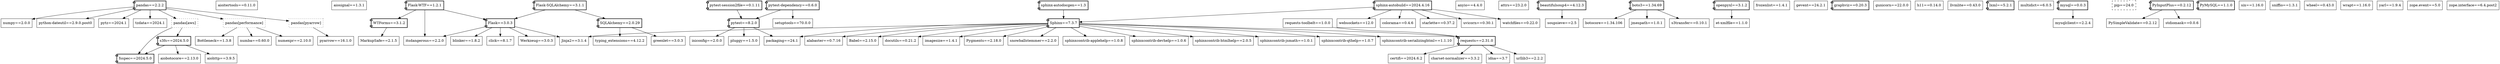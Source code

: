 digraph imported_packages {
    graph [rankdir=TB]

    // All Imported Packages
    aiobotocore [
        label="\N==2.13.0"
        shape="box"
    ]
    aiohttp [
        label="\N==3.9.5"
        shape="box"
    ]
    aioitertools [
        label="\N==0.11.0"
        shape="box"
    ]
    aiosignal [
        label="\N==1.3.1"
        shape="box"
    ]
    alabaster [
        label="\N==0.7.16"
        shape="box"
    ]
    anyio [
        label="\N==4.4.0"
        shape="box"
    ]
    attrs [
        label="\N==23.2.0"
        shape="box"
    ]
    Babel [
        label="\N==2.15.0"
        shape="box"
    ]
    beautifulsoup4 [
        label="\N==4.12.3"
        shape="component"
        style="bold"
    ]
    blinker [
        label="\N==1.8.2"
        shape="box"
    ]
    boto3 [
        label="\N==1.34.69"
        shape="component"
        style="bold"
    ]
    botocore [
        label="\N==1.34.106"
        shape="box"
    ]
    Bottleneck [
        label="\N==1.3.8"
        shape="box"
    ]
    certifi [
        label="\N==2024.6.2"
        shape="box"
    ]
    "charset-normalizer" [
        label="\N==3.3.2"
        shape="box"
    ]
    click [
        label="\N==8.1.7"
        shape="box"
    ]
    colorama [
        label="\N==0.4.6"
        shape="box"
    ]
    docutils [
        label="\N==0.21.2"
        shape="box"
    ]
    "et-xmlfile" [
        label="\N==1.1.0"
        shape="box"
    ]
    Flask [
        label="\N==3.0.3"
        shape="component"
        style="bold"
    ]
    "Flask-SQLAlchemy" [
        label="\N==3.1.1"
        shape="component"
        style="bold"
    ]
    "Flask-WTF" [
        label="\N==1.2.1"
        shape="component"
        style="bold"
    ]
    frozenlist [
        label="\N==1.4.1"
        shape="box"
    ]
    fsspec [
        label="\N==2024.5.0"
        shape="component"
        style="bold"
    ]
    gevent [
        label="\N==24.2.1"
        shape="box"
    ]
    graphviz [
        label="\N==0.20.3"
        shape="component"
        style="bold"
    ]
    greenlet [
        label="\N==3.0.3"
        shape="box"
    ]
    gunicorn [
        label="\N==22.0.0"
        shape="box"
    ]
    h11 [
        label="\N==0.14.0"
        shape="box"
    ]
    idna [
        label="\N==3.7"
        shape="box"
    ]
    imagesize [
        label="\N==1.4.1"
        shape="box"
    ]
    iniconfig [
        label="\N==2.0.0"
        shape="box"
    ]
    itsdangerous [
        label="\N==2.2.0"
        shape="box"
    ]
    Jinja2 [
        label="\N==3.1.4"
        shape="box"
    ]
    jmespath [
        label="\N==1.0.1"
        shape="box"
    ]
    llvmlite [
        label="\N==0.43.0"
        shape="box"
    ]
    lxml [
        label="\N==5.2.1"
        shape="component"
        style="bold"
    ]
    MarkupSafe [
        label="\N==2.1.5"
        shape="box"
    ]
    multidict [
        label="\N==6.0.5"
        shape="box"
    ]
    mysql [
        label="\N==0.0.3"
        shape="component"
        style="bold"
    ]
    mysqlclient [
        label="\N==2.2.4"
        shape="box"
    ]
    numba [
        label="\N==0.60.0"
        shape="box"
    ]
    numexpr [
        label="\N==2.10.0"
        shape="box"
    ]
    numpy [
        label="\N==2.0.0"
        shape="box"
    ]
    openpyxl [
        label="\N==3.1.2"
        shape="component"
        style="bold"
    ]
    packaging [
        label="\N==24.1"
        shape="box"
    ]
    pandas [
        label="\N==2.2.2"
        shape="component"
        style="bold"
    ]
    pip [
        label="\N==24.0"
        shape="folder"
        style="dashed"
    ]
    pluggy [
        label="\N==1.5.0"
        shape="box"
    ]
    pyarrow [
        label="\N==16.1.0"
        shape="box"
    ]
    Pygments [
        label="\N==2.18.0"
        shape="box"
    ]
    PyInputPlus [
        label="\N==0.2.12"
        shape="component"
        style="bold"
    ]
    PyMySQL [
        label="\N==1.1.0"
        shape="component"
        style="bold"
    ]
    PySimpleValidate [
        label="\N==0.2.12"
        shape="box"
    ]
    pytest [
        label="\N==8.2.0"
        shape="component"
        style="bold"
    ]
    "pytest-dependency" [
        label="\N==0.6.0"
        shape="component"
        style="bold"
    ]
    "pytest-session2file" [
        label="\N==0.1.11"
        shape="component"
        style="bold"
    ]
    "python-dateutil" [
        label="\N==2.9.0.post0"
        shape="box"
    ]
    pytz [
        label="\N==2024.1"
        shape="box"
    ]
    requests [
        label="\N==2.31.0"
        shape="component"
        style="bold"
    ]
    "requests-toolbelt" [
        label="\N==1.0.0"
        shape="box"
    ]
    s3fs [
        label="\N==2024.5.0"
        shape="component"
        style="bold"
    ]
    s3transfer [
        label="\N==0.10.1"
        shape="box"
    ]
    setuptools [
        label="\N==70.0.0"
        shape="box"
    ]
    six [
        label="\N==1.16.0"
        shape="box"
    ]
    sniffio [
        label="\N==1.3.1"
        shape="box"
    ]
    snowballstemmer [
        label="\N==2.2.0"
        shape="box"
    ]
    soupsieve [
        label="\N==2.5"
        shape="box"
    ]
    Sphinx [
        label="\N==7.3.7"
        shape="component"
        style="bold"
    ]
    "sphinx-autobuild" [
        label="\N==2024.4.16"
        shape="component"
        style="bold"
    ]
    "sphinx-autodocgen" [
        label="\N==1.3"
        shape="component"
        style="bold"
    ]
    "sphinxcontrib-applehelp" [
        label="\N==1.0.8"
        shape="box"
    ]
    "sphinxcontrib-devhelp" [
        label="\N==1.0.6"
        shape="box"
    ]
    "sphinxcontrib-htmlhelp" [
        label="\N==2.0.5"
        shape="box"
    ]
    "sphinxcontrib-jsmath" [
        label="\N==1.0.1"
        shape="box"
    ]
    "sphinxcontrib-qthelp" [
        label="\N==1.0.7"
        shape="box"
    ]
    "sphinxcontrib-serializinghtml" [
        label="\N==1.1.10"
        shape="box"
    ]
    SQLAlchemy [
        label="\N==2.0.29"
        shape="component"
        style="bold"
    ]
    starlette [
        label="\N==0.37.2"
        shape="box"
    ]
    stdiomask [
        label="\N==0.0.6"
        shape="box"
    ]
    typing_extensions [
        label="\N==4.12.2"
        shape="box"
    ]
    tzdata [
        label="\N==2024.1"
        shape="box"
    ]
    urllib3 [
        label="\N==2.2.2"
        shape="box"
    ]
    uvicorn [
        label="\N==0.30.1"
        shape="box"
    ]
    watchfiles [
        label="\N==0.22.0"
        shape="box"
    ]
    websockets [
        label="\N==12.0"
        shape="box"
    ]
    Werkzeug [
        label="\N==3.0.3"
        shape="box"
    ]
    wheel [
        label="\N==0.43.0"
        shape="box"
    ]
    wrapt [
        label="\N==1.16.0"
        shape="box"
    ]
    WTForms [
        label="\N==3.1.2"
        shape="component"
        style="bold"
    ]
    yarl [
        label="\N==1.9.4"
        shape="box"
    ]
    "zope.event" [
        label="\N==5.0"
        shape="box"
    ]
    "zope.interface" [
        label="\N==6.4.post2"
        shape="box"
    ]

    // Pandas Optional Dependency Markers
    "pandas[aws]" [
        shape="box"
        style="dotted"
    ]
    "pandas[performance]" [
        shape="box"
        style="dotted"
    ]
    "pandas[pyarrow]" [
        shape="box"
        style="dotted"
    ]

    // Package Dependencies
    beautifulsoup4 -> soupsieve
    boto3 -> botocore
    boto3 -> jmespath
    boto3 -> s3transfer
    Flask -> blinker
    Flask -> click
    Flask -> itsdangerous
    Flask -> Jinja2
    Flask -> Werkzeug
    "Flask-SQLAlchemy" -> Flask
    "Flask-SQLAlchemy" -> SQLAlchemy
    "Flask-WTF" -> Flask
    "Flask-WTF" -> itsdangerous
    "Flask-WTF" -> WTForms
    mysql -> mysqlclient
    openpyxl -> "et-xmlfile"
    pandas -> numpy
    pandas -> "python-dateutil"
    pandas -> pytz
    pandas -> tzdata
    pandas -> "pandas[aws]"
        "pandas[aws]" -> fsspec
        "pandas[aws]" -> s3fs
    pandas -> "pandas[performance]"
        "pandas[performance]" -> Bottleneck
        "pandas[performance]" -> numba
        "pandas[performance]" -> numexpr
    pandas -> "pandas[pyarrow]"
        "pandas[pyarrow]" -> pyarrow
    PyInputPlus -> PySimpleValidate
    PyInputPlus -> stdiomask
    pytest -> iniconfig
    pytest -> packaging
    pytest -> pluggy
    "pytest-dependency" -> pytest
    "pytest-dependency" -> setuptools
    "pytest-session2file" -> pytest
    requests -> certifi
    requests -> "charset-normalizer"
    requests -> idna
    requests -> urllib3
    "requests-toolbelt" -> requests
    s3fs -> aiobotocore
    s3fs -> aiohttp
    s3fs -> fsspec
    Sphinx -> alabaster
    Sphinx -> Babel
    Sphinx -> docutils
    Sphinx -> imagesize
    Sphinx -> Jinja2
    Sphinx -> packaging
    Sphinx -> Pygments
    Sphinx -> requests
    Sphinx -> snowballstemmer
    Sphinx -> "sphinxcontrib-applehelp"
    Sphinx -> "sphinxcontrib-devhelp"
    Sphinx -> "sphinxcontrib-htmlhelp"
    Sphinx -> "sphinxcontrib-jsmath"
    Sphinx -> "sphinxcontrib-qthelp"
    Sphinx -> "sphinxcontrib-serializinghtml"
    "sphinx-autobuild" -> colorama
    "sphinx-autobuild" -> Sphinx
    "sphinx-autobuild" -> starlette
    "sphinx-autobuild" -> uvicorn
    "sphinx-autobuild" -> watchfiles
    "sphinx-autobuild" -> websockets
    "sphinx-autodocgen" -> Sphinx
    SQLAlchemy -> greenlet
    SQLAlchemy -> typing_extensions
    WTForms -> MarkupSafe
}